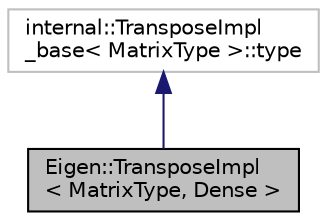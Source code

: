 digraph "Eigen::TransposeImpl&lt; MatrixType, Dense &gt;"
{
  edge [fontname="Helvetica",fontsize="10",labelfontname="Helvetica",labelfontsize="10"];
  node [fontname="Helvetica",fontsize="10",shape=record];
  Node1 [label="Eigen::TransposeImpl\l\< MatrixType, Dense \>",height=0.2,width=0.4,color="black", fillcolor="grey75", style="filled", fontcolor="black"];
  Node2 -> Node1 [dir="back",color="midnightblue",fontsize="10",style="solid",fontname="Helvetica"];
  Node2 [label="internal::TransposeImpl\l_base\< MatrixType \>::type",height=0.2,width=0.4,color="grey75", fillcolor="white", style="filled"];
}
